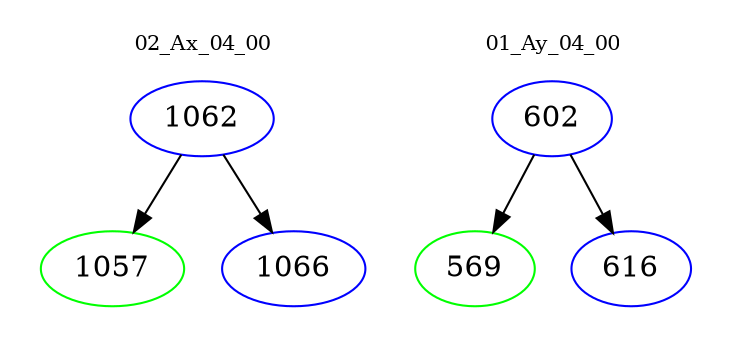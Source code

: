 digraph{
subgraph cluster_0 {
color = white
label = "02_Ax_04_00";
fontsize=10;
T0_1062 [label="1062", color="blue"]
T0_1062 -> T0_1057 [color="black"]
T0_1057 [label="1057", color="green"]
T0_1062 -> T0_1066 [color="black"]
T0_1066 [label="1066", color="blue"]
}
subgraph cluster_1 {
color = white
label = "01_Ay_04_00";
fontsize=10;
T1_602 [label="602", color="blue"]
T1_602 -> T1_569 [color="black"]
T1_569 [label="569", color="green"]
T1_602 -> T1_616 [color="black"]
T1_616 [label="616", color="blue"]
}
}
